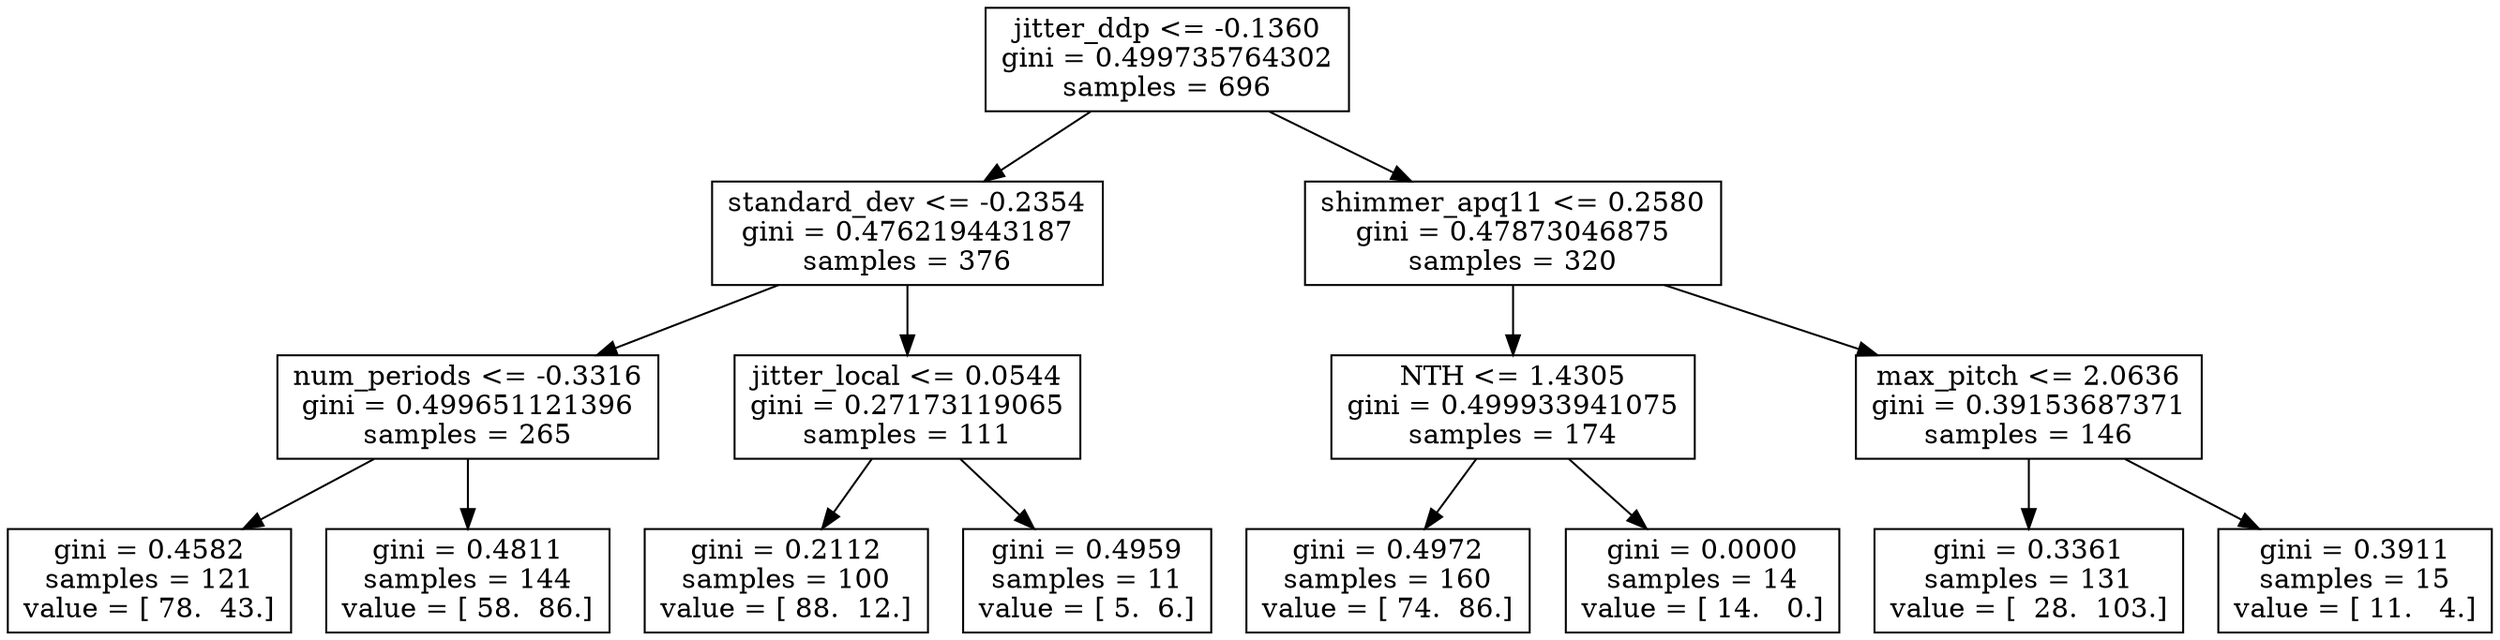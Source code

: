 digraph Tree {
0 [label="jitter_ddp <= -0.1360\ngini = 0.499735764302\nsamples = 696", shape="box"] ;
1 [label="standard_dev <= -0.2354\ngini = 0.476219443187\nsamples = 376", shape="box"] ;
0 -> 1 ;
2 [label="num_periods <= -0.3316\ngini = 0.499651121396\nsamples = 265", shape="box"] ;
1 -> 2 ;
3 [label="gini = 0.4582\nsamples = 121\nvalue = [ 78.  43.]", shape="box"] ;
2 -> 3 ;
4 [label="gini = 0.4811\nsamples = 144\nvalue = [ 58.  86.]", shape="box"] ;
2 -> 4 ;
5 [label="jitter_local <= 0.0544\ngini = 0.27173119065\nsamples = 111", shape="box"] ;
1 -> 5 ;
6 [label="gini = 0.2112\nsamples = 100\nvalue = [ 88.  12.]", shape="box"] ;
5 -> 6 ;
7 [label="gini = 0.4959\nsamples = 11\nvalue = [ 5.  6.]", shape="box"] ;
5 -> 7 ;
8 [label="shimmer_apq11 <= 0.2580\ngini = 0.47873046875\nsamples = 320", shape="box"] ;
0 -> 8 ;
9 [label="NTH <= 1.4305\ngini = 0.499933941075\nsamples = 174", shape="box"] ;
8 -> 9 ;
10 [label="gini = 0.4972\nsamples = 160\nvalue = [ 74.  86.]", shape="box"] ;
9 -> 10 ;
11 [label="gini = 0.0000\nsamples = 14\nvalue = [ 14.   0.]", shape="box"] ;
9 -> 11 ;
12 [label="max_pitch <= 2.0636\ngini = 0.39153687371\nsamples = 146", shape="box"] ;
8 -> 12 ;
13 [label="gini = 0.3361\nsamples = 131\nvalue = [  28.  103.]", shape="box"] ;
12 -> 13 ;
14 [label="gini = 0.3911\nsamples = 15\nvalue = [ 11.   4.]", shape="box"] ;
12 -> 14 ;
}